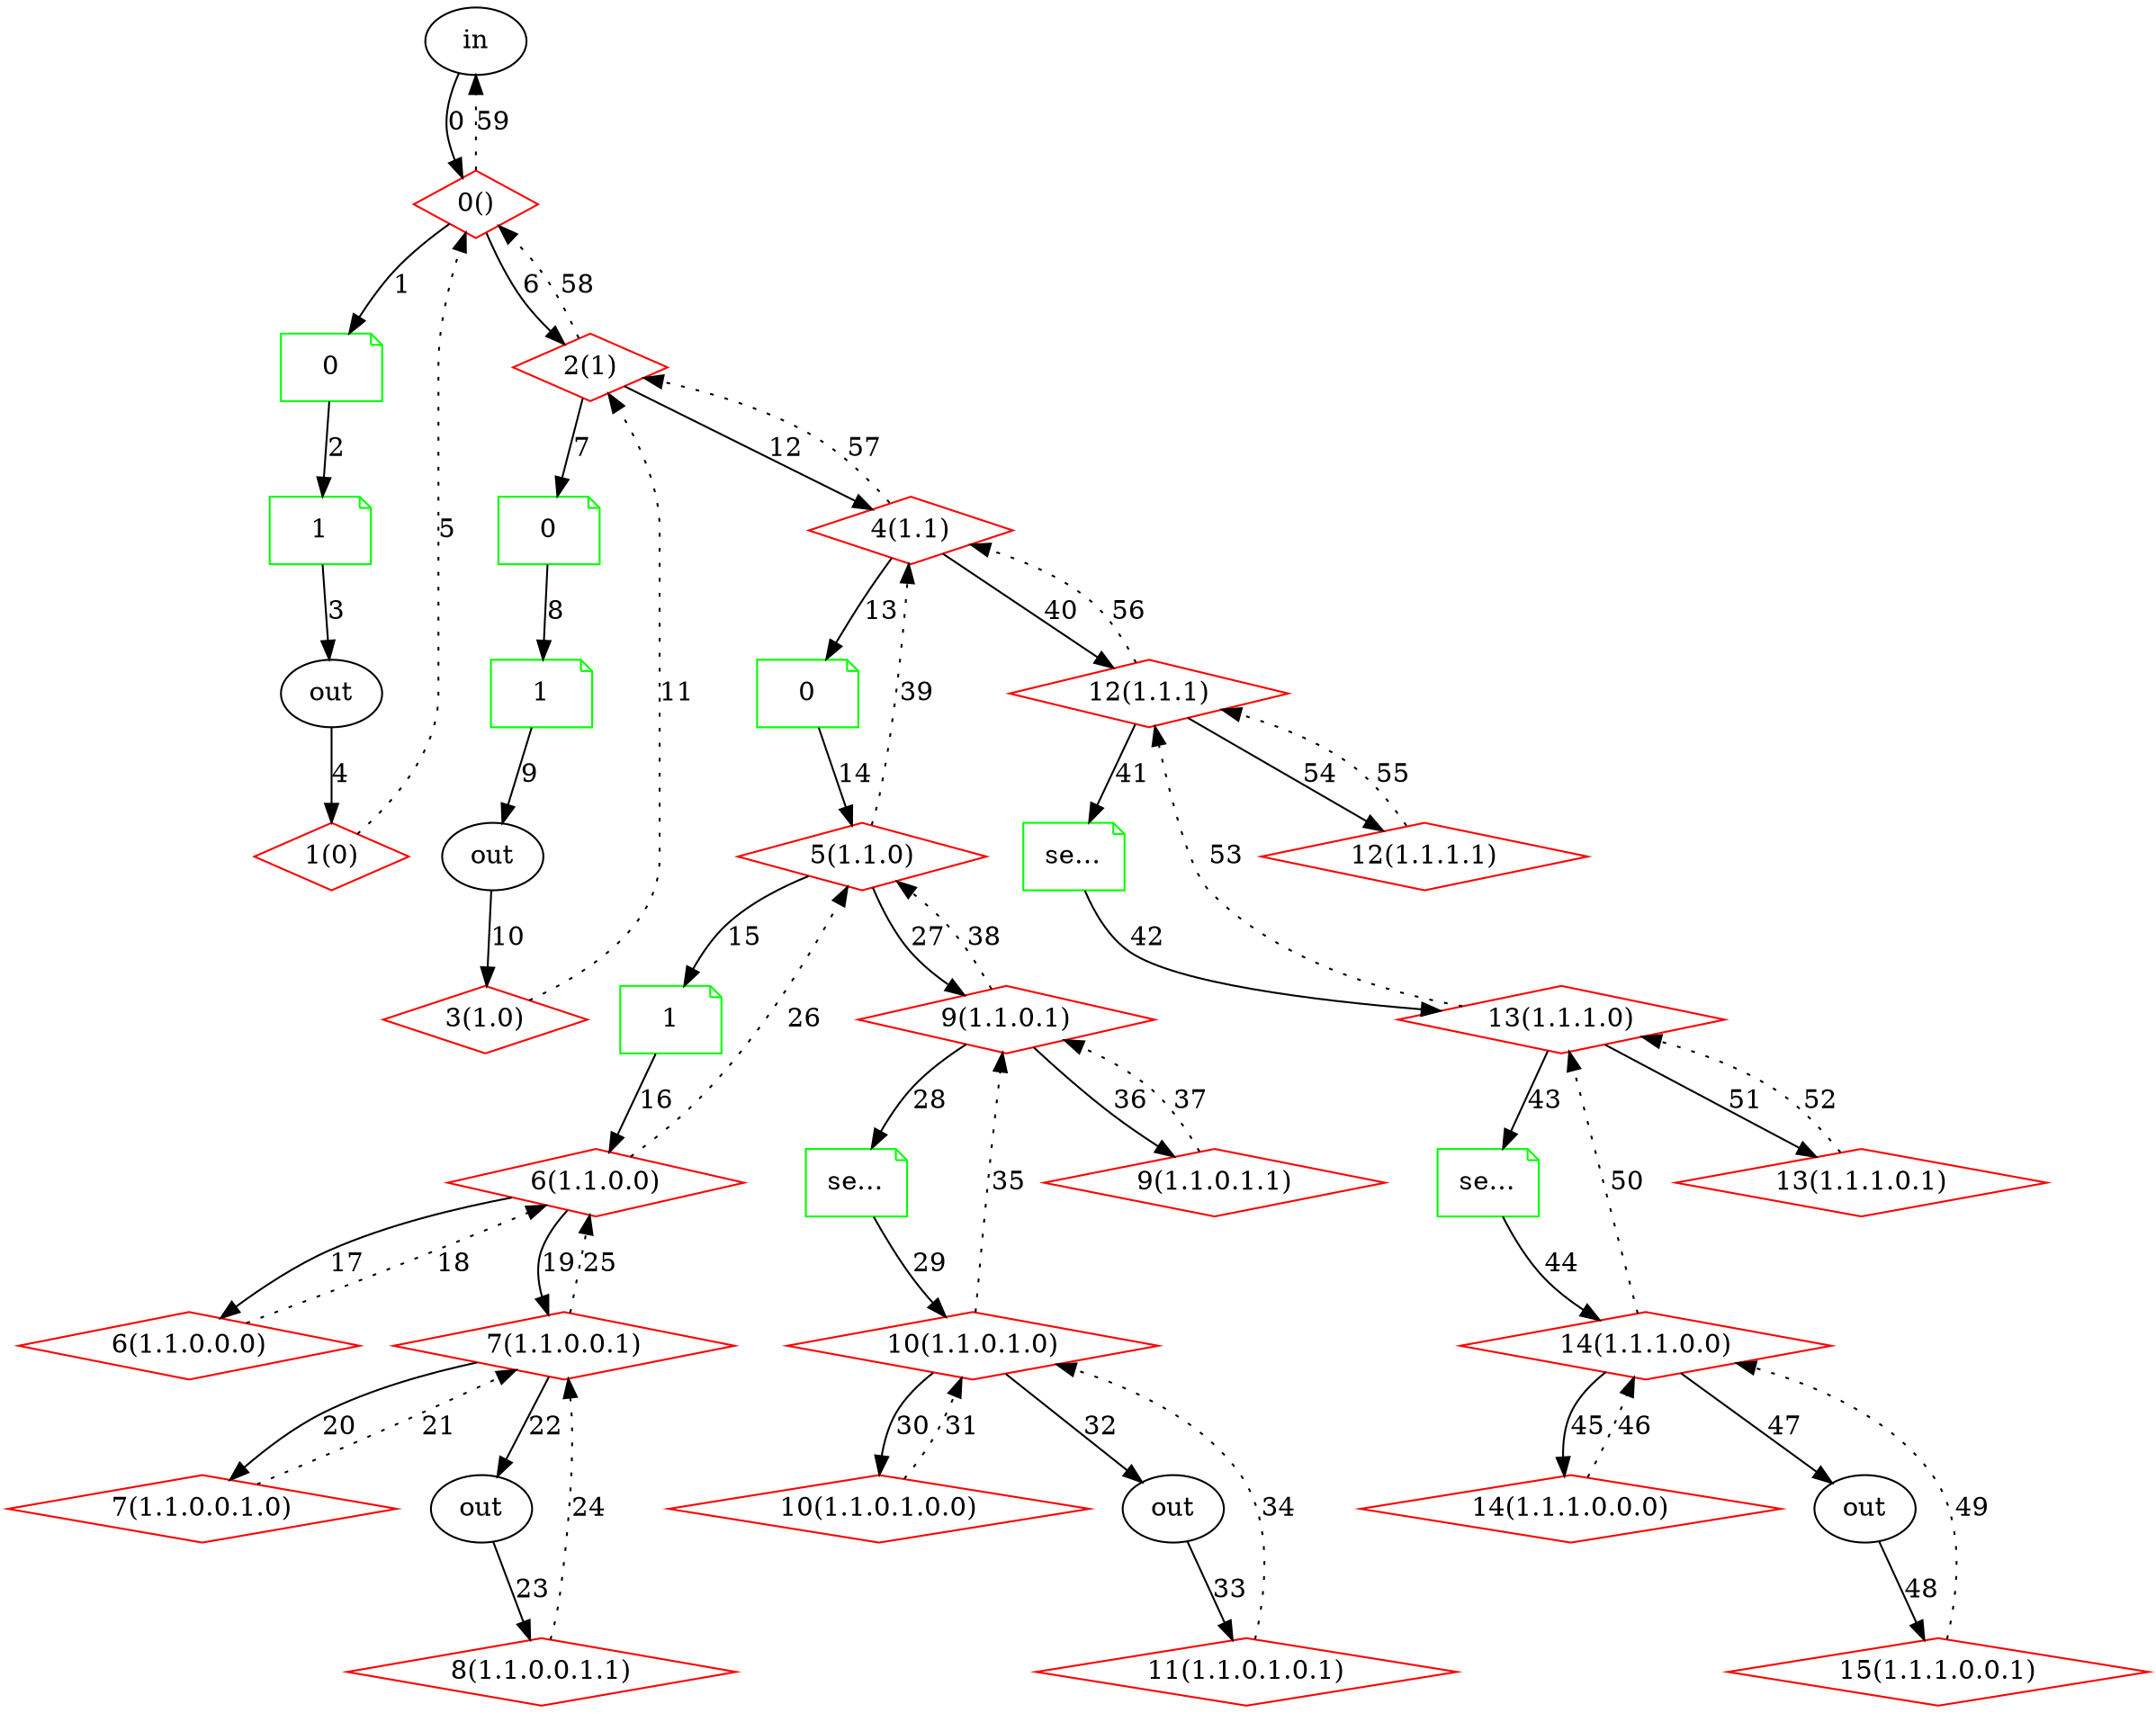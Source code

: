 digraph JEG {
  rankdir=TB;
  110 [label = "in", shape = "ellipse"];
  111 [label = "0()", shape = "diamond", color = "red"];
  112 [label = "0", shape = "note", color = "green"];
  113 [label = "1", shape = "note", color = "green"];
  114 [label = "out", shape = "ellipse"];
  115 [label = "1(0)", shape = "diamond", color = "red"];
  116 [label = "2(1)", shape = "diamond", color = "red"];
  117 [label = "0", shape = "note", color = "green"];
  118 [label = "1", shape = "note", color = "green"];
  119 [label = "out", shape = "ellipse"];
  120 [label = "3(1.0)", shape = "diamond", color = "red"];
  121 [label = "4(1.1)", shape = "diamond", color = "red"];
  122 [label = "0", shape = "note", color = "green"];
  123 [label = "5(1.1.0)", shape = "diamond", color = "red"];
  124 [label = "1", shape = "note", color = "green"];
  125 [label = "6(1.1.0.0)", shape = "diamond", color = "red"];
  126 [label = "6(1.1.0.0.0)", shape = "diamond", color = "red"];
  127 [label = "7(1.1.0.0.1)", shape = "diamond", color = "red"];
  128 [label = "7(1.1.0.0.1.0)", shape = "diamond", color = "red"];
  129 [label = "out", shape = "ellipse"];
  130 [label = "8(1.1.0.0.1.1)", shape = "diamond", color = "red"];
  131 [label = "9(1.1.0.1)", shape = "diamond", color = "red"];
  132 [label = "se…", shape = "note", color = "green"];
  133 [label = "10(1.1.0.1.0)", shape = "diamond", color = "red"];
  134 [label = "10(1.1.0.1.0.0)", shape = "diamond", color = "red"];
  135 [label = "out", shape = "ellipse"];
  136 [label = "11(1.1.0.1.0.1)", shape = "diamond", color = "red"];
  137 [label = "9(1.1.0.1.1)", shape = "diamond", color = "red"];
  138 [label = "12(1.1.1)", shape = "diamond", color = "red"];
  139 [label = "se…", shape = "note", color = "green"];
  140 [label = "13(1.1.1.0)", shape = "diamond", color = "red"];
  141 [label = "se…", shape = "note", color = "green"];
  142 [label = "14(1.1.1.0.0)", shape = "diamond", color = "red"];
  143 [label = "14(1.1.1.0.0.0)", shape = "diamond", color = "red"];
  144 [label = "out", shape = "ellipse"];
  145 [label = "15(1.1.1.0.0.1)", shape = "diamond", color = "red"];
  146 [label = "13(1.1.1.0.1)", shape = "diamond", color = "red"];
  147 [label = "12(1.1.1.1)", shape = "diamond", color = "red"];
  110 -> 111 [ label = "0", style = "solid" ];
  111 -> 112 [ label = "1", style = "solid" ];
  112 -> 113 [ label = "2", style = "solid" ];
  113 -> 114 [ label = "3", style = "solid" ];
  114 -> 115 [ label = "4", style = "solid" ];
  115 -> 111 [ label = "5", style = "dotted" ];
  111 -> 116 [ label = "6", style = "solid" ];
  116 -> 117 [ label = "7", style = "solid" ];
  117 -> 118 [ label = "8", style = "solid" ];
  118 -> 119 [ label = "9", style = "solid" ];
  119 -> 120 [ label = "10", style = "solid" ];
  120 -> 116 [ label = "11", style = "dotted" ];
  116 -> 121 [ label = "12", style = "solid" ];
  121 -> 122 [ label = "13", style = "solid" ];
  122 -> 123 [ label = "14", style = "solid" ];
  123 -> 124 [ label = "15", style = "solid" ];
  124 -> 125 [ label = "16", style = "solid" ];
  125 -> 126 [ label = "17", style = "solid" ];
  126 -> 125 [ label = "18", style = "dotted" ];
  125 -> 127 [ label = "19", style = "solid" ];
  127 -> 128 [ label = "20", style = "solid" ];
  128 -> 127 [ label = "21", style = "dotted" ];
  127 -> 129 [ label = "22", style = "solid" ];
  129 -> 130 [ label = "23", style = "solid" ];
  130 -> 127 [ label = "24", style = "dotted" ];
  127 -> 125 [ label = "25", style = "dotted" ];
  125 -> 123 [ label = "26", style = "dotted" ];
  123 -> 131 [ label = "27", style = "solid" ];
  131 -> 132 [ label = "28", style = "solid" ];
  132 -> 133 [ label = "29", style = "solid" ];
  133 -> 134 [ label = "30", style = "solid" ];
  134 -> 133 [ label = "31", style = "dotted" ];
  133 -> 135 [ label = "32", style = "solid" ];
  135 -> 136 [ label = "33", style = "solid" ];
  136 -> 133 [ label = "34", style = "dotted" ];
  133 -> 131 [ label = "35", style = "dotted" ];
  131 -> 137 [ label = "36", style = "solid" ];
  137 -> 131 [ label = "37", style = "dotted" ];
  131 -> 123 [ label = "38", style = "dotted" ];
  123 -> 121 [ label = "39", style = "dotted" ];
  121 -> 138 [ label = "40", style = "solid" ];
  138 -> 139 [ label = "41", style = "solid" ];
  139 -> 140 [ label = "42", style = "solid" ];
  140 -> 141 [ label = "43", style = "solid" ];
  141 -> 142 [ label = "44", style = "solid" ];
  142 -> 143 [ label = "45", style = "solid" ];
  143 -> 142 [ label = "46", style = "dotted" ];
  142 -> 144 [ label = "47", style = "solid" ];
  144 -> 145 [ label = "48", style = "solid" ];
  145 -> 142 [ label = "49", style = "dotted" ];
  142 -> 140 [ label = "50", style = "dotted" ];
  140 -> 146 [ label = "51", style = "solid" ];
  146 -> 140 [ label = "52", style = "dotted" ];
  140 -> 138 [ label = "53", style = "dotted" ];
  138 -> 147 [ label = "54", style = "solid" ];
  147 -> 138 [ label = "55", style = "dotted" ];
  138 -> 121 [ label = "56", style = "dotted" ];
  121 -> 116 [ label = "57", style = "dotted" ];
  116 -> 111 [ label = "58", style = "dotted" ];
  111 -> 110 [ label = "59", style = "dotted" ];
}
